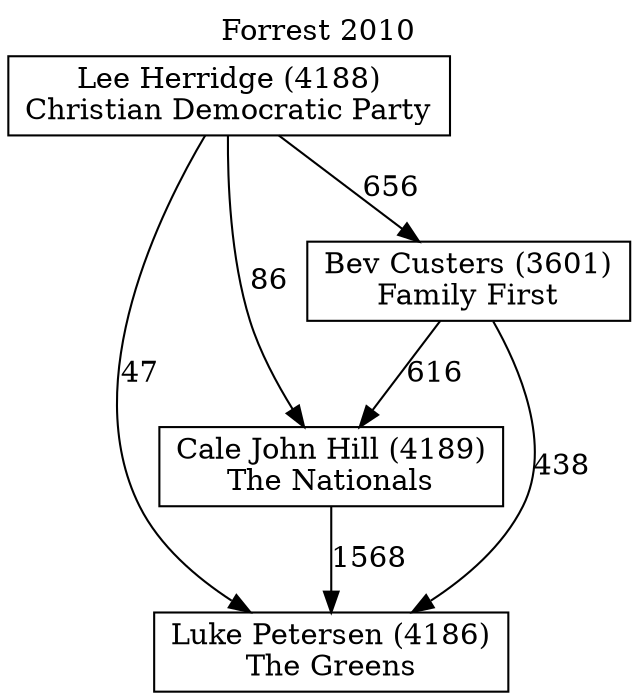 // House preference flow
digraph "Luke Petersen (4186)_Forrest_2010" {
	graph [label="Forrest 2010" labelloc=t mclimit=10]
	node [shape=box]
	"Luke Petersen (4186)" [label="Luke Petersen (4186)
The Greens"]
	"Cale John Hill (4189)" [label="Cale John Hill (4189)
The Nationals"]
	"Bev Custers (3601)" [label="Bev Custers (3601)
Family First"]
	"Lee Herridge (4188)" [label="Lee Herridge (4188)
Christian Democratic Party"]
	"Luke Petersen (4186)" [label="Luke Petersen (4186)
The Greens"]
	"Bev Custers (3601)" [label="Bev Custers (3601)
Family First"]
	"Lee Herridge (4188)" [label="Lee Herridge (4188)
Christian Democratic Party"]
	"Luke Petersen (4186)" [label="Luke Petersen (4186)
The Greens"]
	"Lee Herridge (4188)" [label="Lee Herridge (4188)
Christian Democratic Party"]
	"Lee Herridge (4188)" [label="Lee Herridge (4188)
Christian Democratic Party"]
	"Bev Custers (3601)" [label="Bev Custers (3601)
Family First"]
	"Lee Herridge (4188)" [label="Lee Herridge (4188)
Christian Democratic Party"]
	"Lee Herridge (4188)" [label="Lee Herridge (4188)
Christian Democratic Party"]
	"Cale John Hill (4189)" [label="Cale John Hill (4189)
The Nationals"]
	"Bev Custers (3601)" [label="Bev Custers (3601)
Family First"]
	"Lee Herridge (4188)" [label="Lee Herridge (4188)
Christian Democratic Party"]
	"Cale John Hill (4189)" [label="Cale John Hill (4189)
The Nationals"]
	"Lee Herridge (4188)" [label="Lee Herridge (4188)
Christian Democratic Party"]
	"Lee Herridge (4188)" [label="Lee Herridge (4188)
Christian Democratic Party"]
	"Bev Custers (3601)" [label="Bev Custers (3601)
Family First"]
	"Lee Herridge (4188)" [label="Lee Herridge (4188)
Christian Democratic Party"]
	"Lee Herridge (4188)" [label="Lee Herridge (4188)
Christian Democratic Party"]
	"Cale John Hill (4189)" -> "Luke Petersen (4186)" [label=1568]
	"Bev Custers (3601)" -> "Cale John Hill (4189)" [label=616]
	"Lee Herridge (4188)" -> "Bev Custers (3601)" [label=656]
	"Bev Custers (3601)" -> "Luke Petersen (4186)" [label=438]
	"Lee Herridge (4188)" -> "Luke Petersen (4186)" [label=47]
	"Lee Herridge (4188)" -> "Cale John Hill (4189)" [label=86]
}
